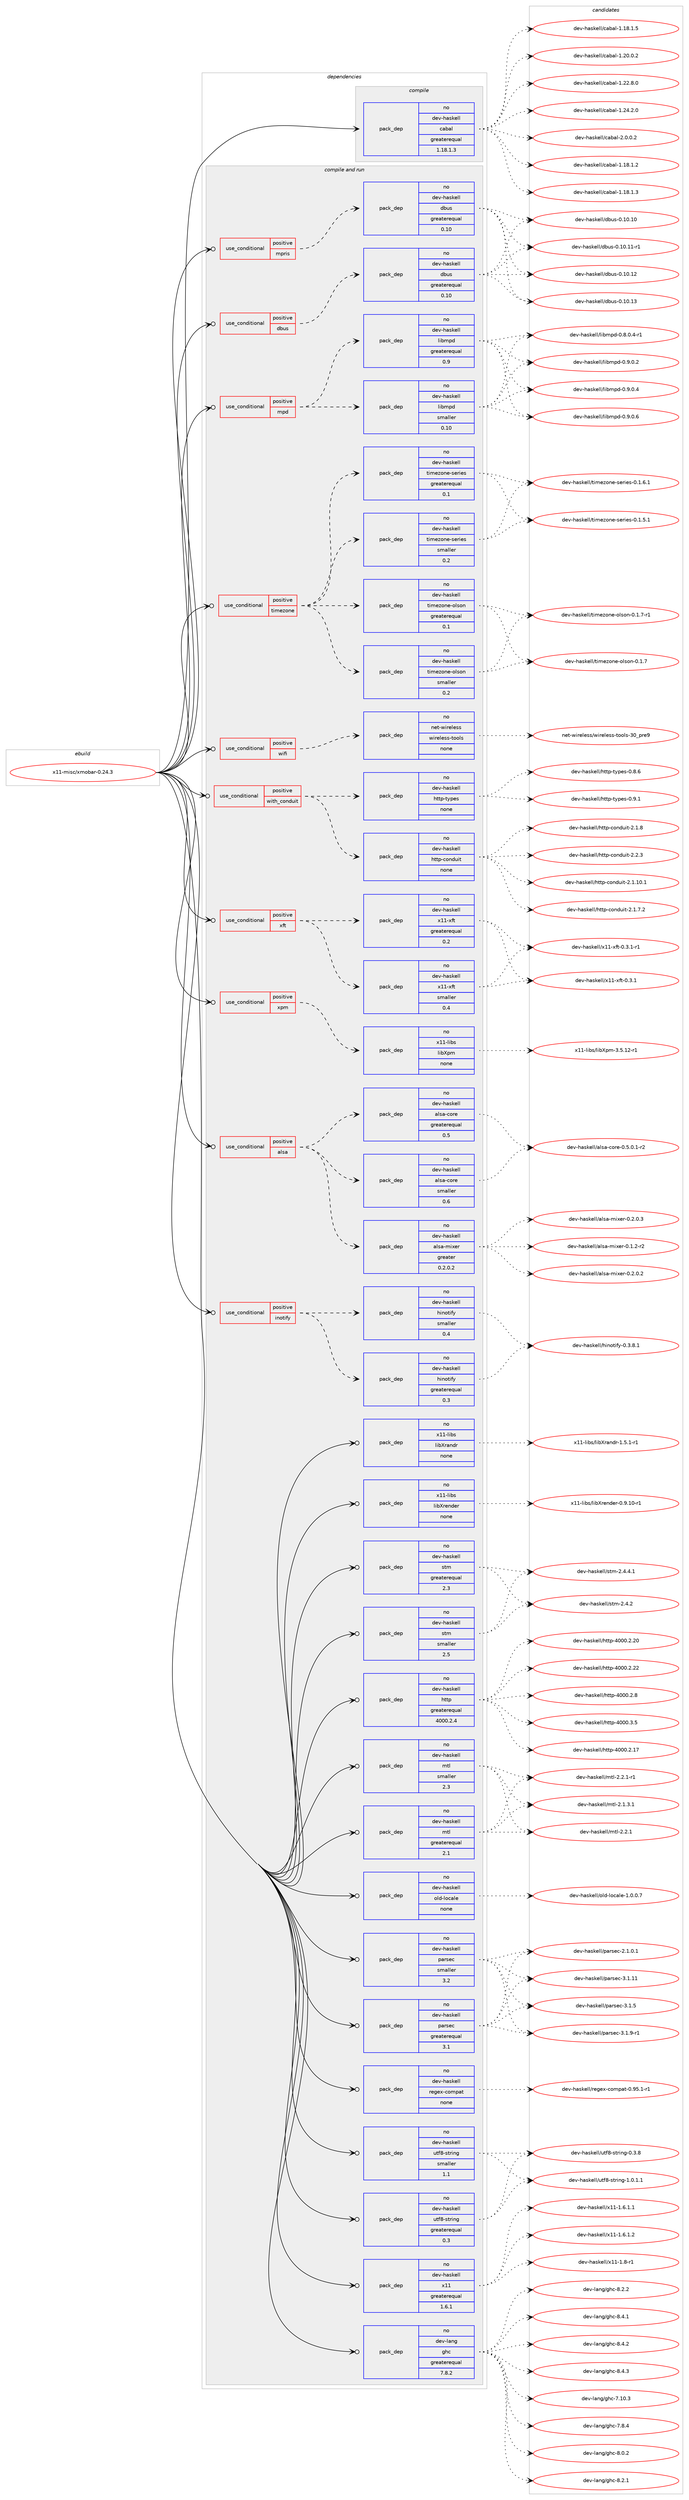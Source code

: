 digraph prolog {

# *************
# Graph options
# *************

newrank=true;
concentrate=true;
compound=true;
graph [rankdir=LR,fontname=Helvetica,fontsize=10,ranksep=1.5];#, ranksep=2.5, nodesep=0.2];
edge  [arrowhead=vee];
node  [fontname=Helvetica,fontsize=10];

# **********
# The ebuild
# **********

subgraph cluster_leftcol {
color=gray;
rank=same;
label=<<i>ebuild</i>>;
id [label="x11-misc/xmobar-0.24.3", color=red, width=4, href="../x11-misc/xmobar-0.24.3.svg"];
}

# ****************
# The dependencies
# ****************

subgraph cluster_midcol {
color=gray;
label=<<i>dependencies</i>>;
subgraph cluster_compile {
fillcolor="#eeeeee";
style=filled;
label=<<i>compile</i>>;
subgraph pack1269239 {
dependency1765825 [label=<<TABLE BORDER="0" CELLBORDER="1" CELLSPACING="0" CELLPADDING="4" WIDTH="220"><TR><TD ROWSPAN="6" CELLPADDING="30">pack_dep</TD></TR><TR><TD WIDTH="110">no</TD></TR><TR><TD>dev-haskell</TD></TR><TR><TD>cabal</TD></TR><TR><TD>greaterequal</TD></TR><TR><TD>1.18.1.3</TD></TR></TABLE>>, shape=none, color=blue];
}
id:e -> dependency1765825:w [weight=20,style="solid",arrowhead="vee"];
}
subgraph cluster_compileandrun {
fillcolor="#eeeeee";
style=filled;
label=<<i>compile and run</i>>;
subgraph cond466843 {
dependency1765826 [label=<<TABLE BORDER="0" CELLBORDER="1" CELLSPACING="0" CELLPADDING="4"><TR><TD ROWSPAN="3" CELLPADDING="10">use_conditional</TD></TR><TR><TD>positive</TD></TR><TR><TD>alsa</TD></TR></TABLE>>, shape=none, color=red];
subgraph pack1269240 {
dependency1765827 [label=<<TABLE BORDER="0" CELLBORDER="1" CELLSPACING="0" CELLPADDING="4" WIDTH="220"><TR><TD ROWSPAN="6" CELLPADDING="30">pack_dep</TD></TR><TR><TD WIDTH="110">no</TD></TR><TR><TD>dev-haskell</TD></TR><TR><TD>alsa-core</TD></TR><TR><TD>greaterequal</TD></TR><TR><TD>0.5</TD></TR></TABLE>>, shape=none, color=blue];
}
dependency1765826:e -> dependency1765827:w [weight=20,style="dashed",arrowhead="vee"];
subgraph pack1269241 {
dependency1765828 [label=<<TABLE BORDER="0" CELLBORDER="1" CELLSPACING="0" CELLPADDING="4" WIDTH="220"><TR><TD ROWSPAN="6" CELLPADDING="30">pack_dep</TD></TR><TR><TD WIDTH="110">no</TD></TR><TR><TD>dev-haskell</TD></TR><TR><TD>alsa-core</TD></TR><TR><TD>smaller</TD></TR><TR><TD>0.6</TD></TR></TABLE>>, shape=none, color=blue];
}
dependency1765826:e -> dependency1765828:w [weight=20,style="dashed",arrowhead="vee"];
subgraph pack1269242 {
dependency1765829 [label=<<TABLE BORDER="0" CELLBORDER="1" CELLSPACING="0" CELLPADDING="4" WIDTH="220"><TR><TD ROWSPAN="6" CELLPADDING="30">pack_dep</TD></TR><TR><TD WIDTH="110">no</TD></TR><TR><TD>dev-haskell</TD></TR><TR><TD>alsa-mixer</TD></TR><TR><TD>greater</TD></TR><TR><TD>0.2.0.2</TD></TR></TABLE>>, shape=none, color=blue];
}
dependency1765826:e -> dependency1765829:w [weight=20,style="dashed",arrowhead="vee"];
}
id:e -> dependency1765826:w [weight=20,style="solid",arrowhead="odotvee"];
subgraph cond466844 {
dependency1765830 [label=<<TABLE BORDER="0" CELLBORDER="1" CELLSPACING="0" CELLPADDING="4"><TR><TD ROWSPAN="3" CELLPADDING="10">use_conditional</TD></TR><TR><TD>positive</TD></TR><TR><TD>dbus</TD></TR></TABLE>>, shape=none, color=red];
subgraph pack1269243 {
dependency1765831 [label=<<TABLE BORDER="0" CELLBORDER="1" CELLSPACING="0" CELLPADDING="4" WIDTH="220"><TR><TD ROWSPAN="6" CELLPADDING="30">pack_dep</TD></TR><TR><TD WIDTH="110">no</TD></TR><TR><TD>dev-haskell</TD></TR><TR><TD>dbus</TD></TR><TR><TD>greaterequal</TD></TR><TR><TD>0.10</TD></TR></TABLE>>, shape=none, color=blue];
}
dependency1765830:e -> dependency1765831:w [weight=20,style="dashed",arrowhead="vee"];
}
id:e -> dependency1765830:w [weight=20,style="solid",arrowhead="odotvee"];
subgraph cond466845 {
dependency1765832 [label=<<TABLE BORDER="0" CELLBORDER="1" CELLSPACING="0" CELLPADDING="4"><TR><TD ROWSPAN="3" CELLPADDING="10">use_conditional</TD></TR><TR><TD>positive</TD></TR><TR><TD>inotify</TD></TR></TABLE>>, shape=none, color=red];
subgraph pack1269244 {
dependency1765833 [label=<<TABLE BORDER="0" CELLBORDER="1" CELLSPACING="0" CELLPADDING="4" WIDTH="220"><TR><TD ROWSPAN="6" CELLPADDING="30">pack_dep</TD></TR><TR><TD WIDTH="110">no</TD></TR><TR><TD>dev-haskell</TD></TR><TR><TD>hinotify</TD></TR><TR><TD>greaterequal</TD></TR><TR><TD>0.3</TD></TR></TABLE>>, shape=none, color=blue];
}
dependency1765832:e -> dependency1765833:w [weight=20,style="dashed",arrowhead="vee"];
subgraph pack1269245 {
dependency1765834 [label=<<TABLE BORDER="0" CELLBORDER="1" CELLSPACING="0" CELLPADDING="4" WIDTH="220"><TR><TD ROWSPAN="6" CELLPADDING="30">pack_dep</TD></TR><TR><TD WIDTH="110">no</TD></TR><TR><TD>dev-haskell</TD></TR><TR><TD>hinotify</TD></TR><TR><TD>smaller</TD></TR><TR><TD>0.4</TD></TR></TABLE>>, shape=none, color=blue];
}
dependency1765832:e -> dependency1765834:w [weight=20,style="dashed",arrowhead="vee"];
}
id:e -> dependency1765832:w [weight=20,style="solid",arrowhead="odotvee"];
subgraph cond466846 {
dependency1765835 [label=<<TABLE BORDER="0" CELLBORDER="1" CELLSPACING="0" CELLPADDING="4"><TR><TD ROWSPAN="3" CELLPADDING="10">use_conditional</TD></TR><TR><TD>positive</TD></TR><TR><TD>mpd</TD></TR></TABLE>>, shape=none, color=red];
subgraph pack1269246 {
dependency1765836 [label=<<TABLE BORDER="0" CELLBORDER="1" CELLSPACING="0" CELLPADDING="4" WIDTH="220"><TR><TD ROWSPAN="6" CELLPADDING="30">pack_dep</TD></TR><TR><TD WIDTH="110">no</TD></TR><TR><TD>dev-haskell</TD></TR><TR><TD>libmpd</TD></TR><TR><TD>greaterequal</TD></TR><TR><TD>0.9</TD></TR></TABLE>>, shape=none, color=blue];
}
dependency1765835:e -> dependency1765836:w [weight=20,style="dashed",arrowhead="vee"];
subgraph pack1269247 {
dependency1765837 [label=<<TABLE BORDER="0" CELLBORDER="1" CELLSPACING="0" CELLPADDING="4" WIDTH="220"><TR><TD ROWSPAN="6" CELLPADDING="30">pack_dep</TD></TR><TR><TD WIDTH="110">no</TD></TR><TR><TD>dev-haskell</TD></TR><TR><TD>libmpd</TD></TR><TR><TD>smaller</TD></TR><TR><TD>0.10</TD></TR></TABLE>>, shape=none, color=blue];
}
dependency1765835:e -> dependency1765837:w [weight=20,style="dashed",arrowhead="vee"];
}
id:e -> dependency1765835:w [weight=20,style="solid",arrowhead="odotvee"];
subgraph cond466847 {
dependency1765838 [label=<<TABLE BORDER="0" CELLBORDER="1" CELLSPACING="0" CELLPADDING="4"><TR><TD ROWSPAN="3" CELLPADDING="10">use_conditional</TD></TR><TR><TD>positive</TD></TR><TR><TD>mpris</TD></TR></TABLE>>, shape=none, color=red];
subgraph pack1269248 {
dependency1765839 [label=<<TABLE BORDER="0" CELLBORDER="1" CELLSPACING="0" CELLPADDING="4" WIDTH="220"><TR><TD ROWSPAN="6" CELLPADDING="30">pack_dep</TD></TR><TR><TD WIDTH="110">no</TD></TR><TR><TD>dev-haskell</TD></TR><TR><TD>dbus</TD></TR><TR><TD>greaterequal</TD></TR><TR><TD>0.10</TD></TR></TABLE>>, shape=none, color=blue];
}
dependency1765838:e -> dependency1765839:w [weight=20,style="dashed",arrowhead="vee"];
}
id:e -> dependency1765838:w [weight=20,style="solid",arrowhead="odotvee"];
subgraph cond466848 {
dependency1765840 [label=<<TABLE BORDER="0" CELLBORDER="1" CELLSPACING="0" CELLPADDING="4"><TR><TD ROWSPAN="3" CELLPADDING="10">use_conditional</TD></TR><TR><TD>positive</TD></TR><TR><TD>timezone</TD></TR></TABLE>>, shape=none, color=red];
subgraph pack1269249 {
dependency1765841 [label=<<TABLE BORDER="0" CELLBORDER="1" CELLSPACING="0" CELLPADDING="4" WIDTH="220"><TR><TD ROWSPAN="6" CELLPADDING="30">pack_dep</TD></TR><TR><TD WIDTH="110">no</TD></TR><TR><TD>dev-haskell</TD></TR><TR><TD>timezone-olson</TD></TR><TR><TD>greaterequal</TD></TR><TR><TD>0.1</TD></TR></TABLE>>, shape=none, color=blue];
}
dependency1765840:e -> dependency1765841:w [weight=20,style="dashed",arrowhead="vee"];
subgraph pack1269250 {
dependency1765842 [label=<<TABLE BORDER="0" CELLBORDER="1" CELLSPACING="0" CELLPADDING="4" WIDTH="220"><TR><TD ROWSPAN="6" CELLPADDING="30">pack_dep</TD></TR><TR><TD WIDTH="110">no</TD></TR><TR><TD>dev-haskell</TD></TR><TR><TD>timezone-olson</TD></TR><TR><TD>smaller</TD></TR><TR><TD>0.2</TD></TR></TABLE>>, shape=none, color=blue];
}
dependency1765840:e -> dependency1765842:w [weight=20,style="dashed",arrowhead="vee"];
subgraph pack1269251 {
dependency1765843 [label=<<TABLE BORDER="0" CELLBORDER="1" CELLSPACING="0" CELLPADDING="4" WIDTH="220"><TR><TD ROWSPAN="6" CELLPADDING="30">pack_dep</TD></TR><TR><TD WIDTH="110">no</TD></TR><TR><TD>dev-haskell</TD></TR><TR><TD>timezone-series</TD></TR><TR><TD>greaterequal</TD></TR><TR><TD>0.1</TD></TR></TABLE>>, shape=none, color=blue];
}
dependency1765840:e -> dependency1765843:w [weight=20,style="dashed",arrowhead="vee"];
subgraph pack1269252 {
dependency1765844 [label=<<TABLE BORDER="0" CELLBORDER="1" CELLSPACING="0" CELLPADDING="4" WIDTH="220"><TR><TD ROWSPAN="6" CELLPADDING="30">pack_dep</TD></TR><TR><TD WIDTH="110">no</TD></TR><TR><TD>dev-haskell</TD></TR><TR><TD>timezone-series</TD></TR><TR><TD>smaller</TD></TR><TR><TD>0.2</TD></TR></TABLE>>, shape=none, color=blue];
}
dependency1765840:e -> dependency1765844:w [weight=20,style="dashed",arrowhead="vee"];
}
id:e -> dependency1765840:w [weight=20,style="solid",arrowhead="odotvee"];
subgraph cond466849 {
dependency1765845 [label=<<TABLE BORDER="0" CELLBORDER="1" CELLSPACING="0" CELLPADDING="4"><TR><TD ROWSPAN="3" CELLPADDING="10">use_conditional</TD></TR><TR><TD>positive</TD></TR><TR><TD>wifi</TD></TR></TABLE>>, shape=none, color=red];
subgraph pack1269253 {
dependency1765846 [label=<<TABLE BORDER="0" CELLBORDER="1" CELLSPACING="0" CELLPADDING="4" WIDTH="220"><TR><TD ROWSPAN="6" CELLPADDING="30">pack_dep</TD></TR><TR><TD WIDTH="110">no</TD></TR><TR><TD>net-wireless</TD></TR><TR><TD>wireless-tools</TD></TR><TR><TD>none</TD></TR><TR><TD></TD></TR></TABLE>>, shape=none, color=blue];
}
dependency1765845:e -> dependency1765846:w [weight=20,style="dashed",arrowhead="vee"];
}
id:e -> dependency1765845:w [weight=20,style="solid",arrowhead="odotvee"];
subgraph cond466850 {
dependency1765847 [label=<<TABLE BORDER="0" CELLBORDER="1" CELLSPACING="0" CELLPADDING="4"><TR><TD ROWSPAN="3" CELLPADDING="10">use_conditional</TD></TR><TR><TD>positive</TD></TR><TR><TD>with_conduit</TD></TR></TABLE>>, shape=none, color=red];
subgraph pack1269254 {
dependency1765848 [label=<<TABLE BORDER="0" CELLBORDER="1" CELLSPACING="0" CELLPADDING="4" WIDTH="220"><TR><TD ROWSPAN="6" CELLPADDING="30">pack_dep</TD></TR><TR><TD WIDTH="110">no</TD></TR><TR><TD>dev-haskell</TD></TR><TR><TD>http-conduit</TD></TR><TR><TD>none</TD></TR><TR><TD></TD></TR></TABLE>>, shape=none, color=blue];
}
dependency1765847:e -> dependency1765848:w [weight=20,style="dashed",arrowhead="vee"];
subgraph pack1269255 {
dependency1765849 [label=<<TABLE BORDER="0" CELLBORDER="1" CELLSPACING="0" CELLPADDING="4" WIDTH="220"><TR><TD ROWSPAN="6" CELLPADDING="30">pack_dep</TD></TR><TR><TD WIDTH="110">no</TD></TR><TR><TD>dev-haskell</TD></TR><TR><TD>http-types</TD></TR><TR><TD>none</TD></TR><TR><TD></TD></TR></TABLE>>, shape=none, color=blue];
}
dependency1765847:e -> dependency1765849:w [weight=20,style="dashed",arrowhead="vee"];
}
id:e -> dependency1765847:w [weight=20,style="solid",arrowhead="odotvee"];
subgraph cond466851 {
dependency1765850 [label=<<TABLE BORDER="0" CELLBORDER="1" CELLSPACING="0" CELLPADDING="4"><TR><TD ROWSPAN="3" CELLPADDING="10">use_conditional</TD></TR><TR><TD>positive</TD></TR><TR><TD>xft</TD></TR></TABLE>>, shape=none, color=red];
subgraph pack1269256 {
dependency1765851 [label=<<TABLE BORDER="0" CELLBORDER="1" CELLSPACING="0" CELLPADDING="4" WIDTH="220"><TR><TD ROWSPAN="6" CELLPADDING="30">pack_dep</TD></TR><TR><TD WIDTH="110">no</TD></TR><TR><TD>dev-haskell</TD></TR><TR><TD>x11-xft</TD></TR><TR><TD>greaterequal</TD></TR><TR><TD>0.2</TD></TR></TABLE>>, shape=none, color=blue];
}
dependency1765850:e -> dependency1765851:w [weight=20,style="dashed",arrowhead="vee"];
subgraph pack1269257 {
dependency1765852 [label=<<TABLE BORDER="0" CELLBORDER="1" CELLSPACING="0" CELLPADDING="4" WIDTH="220"><TR><TD ROWSPAN="6" CELLPADDING="30">pack_dep</TD></TR><TR><TD WIDTH="110">no</TD></TR><TR><TD>dev-haskell</TD></TR><TR><TD>x11-xft</TD></TR><TR><TD>smaller</TD></TR><TR><TD>0.4</TD></TR></TABLE>>, shape=none, color=blue];
}
dependency1765850:e -> dependency1765852:w [weight=20,style="dashed",arrowhead="vee"];
}
id:e -> dependency1765850:w [weight=20,style="solid",arrowhead="odotvee"];
subgraph cond466852 {
dependency1765853 [label=<<TABLE BORDER="0" CELLBORDER="1" CELLSPACING="0" CELLPADDING="4"><TR><TD ROWSPAN="3" CELLPADDING="10">use_conditional</TD></TR><TR><TD>positive</TD></TR><TR><TD>xpm</TD></TR></TABLE>>, shape=none, color=red];
subgraph pack1269258 {
dependency1765854 [label=<<TABLE BORDER="0" CELLBORDER="1" CELLSPACING="0" CELLPADDING="4" WIDTH="220"><TR><TD ROWSPAN="6" CELLPADDING="30">pack_dep</TD></TR><TR><TD WIDTH="110">no</TD></TR><TR><TD>x11-libs</TD></TR><TR><TD>libXpm</TD></TR><TR><TD>none</TD></TR><TR><TD></TD></TR></TABLE>>, shape=none, color=blue];
}
dependency1765853:e -> dependency1765854:w [weight=20,style="dashed",arrowhead="vee"];
}
id:e -> dependency1765853:w [weight=20,style="solid",arrowhead="odotvee"];
subgraph pack1269259 {
dependency1765855 [label=<<TABLE BORDER="0" CELLBORDER="1" CELLSPACING="0" CELLPADDING="4" WIDTH="220"><TR><TD ROWSPAN="6" CELLPADDING="30">pack_dep</TD></TR><TR><TD WIDTH="110">no</TD></TR><TR><TD>dev-haskell</TD></TR><TR><TD>http</TD></TR><TR><TD>greaterequal</TD></TR><TR><TD>4000.2.4</TD></TR></TABLE>>, shape=none, color=blue];
}
id:e -> dependency1765855:w [weight=20,style="solid",arrowhead="odotvee"];
subgraph pack1269260 {
dependency1765856 [label=<<TABLE BORDER="0" CELLBORDER="1" CELLSPACING="0" CELLPADDING="4" WIDTH="220"><TR><TD ROWSPAN="6" CELLPADDING="30">pack_dep</TD></TR><TR><TD WIDTH="110">no</TD></TR><TR><TD>dev-haskell</TD></TR><TR><TD>mtl</TD></TR><TR><TD>greaterequal</TD></TR><TR><TD>2.1</TD></TR></TABLE>>, shape=none, color=blue];
}
id:e -> dependency1765856:w [weight=20,style="solid",arrowhead="odotvee"];
subgraph pack1269261 {
dependency1765857 [label=<<TABLE BORDER="0" CELLBORDER="1" CELLSPACING="0" CELLPADDING="4" WIDTH="220"><TR><TD ROWSPAN="6" CELLPADDING="30">pack_dep</TD></TR><TR><TD WIDTH="110">no</TD></TR><TR><TD>dev-haskell</TD></TR><TR><TD>mtl</TD></TR><TR><TD>smaller</TD></TR><TR><TD>2.3</TD></TR></TABLE>>, shape=none, color=blue];
}
id:e -> dependency1765857:w [weight=20,style="solid",arrowhead="odotvee"];
subgraph pack1269262 {
dependency1765858 [label=<<TABLE BORDER="0" CELLBORDER="1" CELLSPACING="0" CELLPADDING="4" WIDTH="220"><TR><TD ROWSPAN="6" CELLPADDING="30">pack_dep</TD></TR><TR><TD WIDTH="110">no</TD></TR><TR><TD>dev-haskell</TD></TR><TR><TD>old-locale</TD></TR><TR><TD>none</TD></TR><TR><TD></TD></TR></TABLE>>, shape=none, color=blue];
}
id:e -> dependency1765858:w [weight=20,style="solid",arrowhead="odotvee"];
subgraph pack1269263 {
dependency1765859 [label=<<TABLE BORDER="0" CELLBORDER="1" CELLSPACING="0" CELLPADDING="4" WIDTH="220"><TR><TD ROWSPAN="6" CELLPADDING="30">pack_dep</TD></TR><TR><TD WIDTH="110">no</TD></TR><TR><TD>dev-haskell</TD></TR><TR><TD>parsec</TD></TR><TR><TD>greaterequal</TD></TR><TR><TD>3.1</TD></TR></TABLE>>, shape=none, color=blue];
}
id:e -> dependency1765859:w [weight=20,style="solid",arrowhead="odotvee"];
subgraph pack1269264 {
dependency1765860 [label=<<TABLE BORDER="0" CELLBORDER="1" CELLSPACING="0" CELLPADDING="4" WIDTH="220"><TR><TD ROWSPAN="6" CELLPADDING="30">pack_dep</TD></TR><TR><TD WIDTH="110">no</TD></TR><TR><TD>dev-haskell</TD></TR><TR><TD>parsec</TD></TR><TR><TD>smaller</TD></TR><TR><TD>3.2</TD></TR></TABLE>>, shape=none, color=blue];
}
id:e -> dependency1765860:w [weight=20,style="solid",arrowhead="odotvee"];
subgraph pack1269265 {
dependency1765861 [label=<<TABLE BORDER="0" CELLBORDER="1" CELLSPACING="0" CELLPADDING="4" WIDTH="220"><TR><TD ROWSPAN="6" CELLPADDING="30">pack_dep</TD></TR><TR><TD WIDTH="110">no</TD></TR><TR><TD>dev-haskell</TD></TR><TR><TD>regex-compat</TD></TR><TR><TD>none</TD></TR><TR><TD></TD></TR></TABLE>>, shape=none, color=blue];
}
id:e -> dependency1765861:w [weight=20,style="solid",arrowhead="odotvee"];
subgraph pack1269266 {
dependency1765862 [label=<<TABLE BORDER="0" CELLBORDER="1" CELLSPACING="0" CELLPADDING="4" WIDTH="220"><TR><TD ROWSPAN="6" CELLPADDING="30">pack_dep</TD></TR><TR><TD WIDTH="110">no</TD></TR><TR><TD>dev-haskell</TD></TR><TR><TD>stm</TD></TR><TR><TD>greaterequal</TD></TR><TR><TD>2.3</TD></TR></TABLE>>, shape=none, color=blue];
}
id:e -> dependency1765862:w [weight=20,style="solid",arrowhead="odotvee"];
subgraph pack1269267 {
dependency1765863 [label=<<TABLE BORDER="0" CELLBORDER="1" CELLSPACING="0" CELLPADDING="4" WIDTH="220"><TR><TD ROWSPAN="6" CELLPADDING="30">pack_dep</TD></TR><TR><TD WIDTH="110">no</TD></TR><TR><TD>dev-haskell</TD></TR><TR><TD>stm</TD></TR><TR><TD>smaller</TD></TR><TR><TD>2.5</TD></TR></TABLE>>, shape=none, color=blue];
}
id:e -> dependency1765863:w [weight=20,style="solid",arrowhead="odotvee"];
subgraph pack1269268 {
dependency1765864 [label=<<TABLE BORDER="0" CELLBORDER="1" CELLSPACING="0" CELLPADDING="4" WIDTH="220"><TR><TD ROWSPAN="6" CELLPADDING="30">pack_dep</TD></TR><TR><TD WIDTH="110">no</TD></TR><TR><TD>dev-haskell</TD></TR><TR><TD>utf8-string</TD></TR><TR><TD>greaterequal</TD></TR><TR><TD>0.3</TD></TR></TABLE>>, shape=none, color=blue];
}
id:e -> dependency1765864:w [weight=20,style="solid",arrowhead="odotvee"];
subgraph pack1269269 {
dependency1765865 [label=<<TABLE BORDER="0" CELLBORDER="1" CELLSPACING="0" CELLPADDING="4" WIDTH="220"><TR><TD ROWSPAN="6" CELLPADDING="30">pack_dep</TD></TR><TR><TD WIDTH="110">no</TD></TR><TR><TD>dev-haskell</TD></TR><TR><TD>utf8-string</TD></TR><TR><TD>smaller</TD></TR><TR><TD>1.1</TD></TR></TABLE>>, shape=none, color=blue];
}
id:e -> dependency1765865:w [weight=20,style="solid",arrowhead="odotvee"];
subgraph pack1269270 {
dependency1765866 [label=<<TABLE BORDER="0" CELLBORDER="1" CELLSPACING="0" CELLPADDING="4" WIDTH="220"><TR><TD ROWSPAN="6" CELLPADDING="30">pack_dep</TD></TR><TR><TD WIDTH="110">no</TD></TR><TR><TD>dev-haskell</TD></TR><TR><TD>x11</TD></TR><TR><TD>greaterequal</TD></TR><TR><TD>1.6.1</TD></TR></TABLE>>, shape=none, color=blue];
}
id:e -> dependency1765866:w [weight=20,style="solid",arrowhead="odotvee"];
subgraph pack1269271 {
dependency1765867 [label=<<TABLE BORDER="0" CELLBORDER="1" CELLSPACING="0" CELLPADDING="4" WIDTH="220"><TR><TD ROWSPAN="6" CELLPADDING="30">pack_dep</TD></TR><TR><TD WIDTH="110">no</TD></TR><TR><TD>dev-lang</TD></TR><TR><TD>ghc</TD></TR><TR><TD>greaterequal</TD></TR><TR><TD>7.8.2</TD></TR></TABLE>>, shape=none, color=blue];
}
id:e -> dependency1765867:w [weight=20,style="solid",arrowhead="odotvee"];
subgraph pack1269272 {
dependency1765868 [label=<<TABLE BORDER="0" CELLBORDER="1" CELLSPACING="0" CELLPADDING="4" WIDTH="220"><TR><TD ROWSPAN="6" CELLPADDING="30">pack_dep</TD></TR><TR><TD WIDTH="110">no</TD></TR><TR><TD>x11-libs</TD></TR><TR><TD>libXrandr</TD></TR><TR><TD>none</TD></TR><TR><TD></TD></TR></TABLE>>, shape=none, color=blue];
}
id:e -> dependency1765868:w [weight=20,style="solid",arrowhead="odotvee"];
subgraph pack1269273 {
dependency1765869 [label=<<TABLE BORDER="0" CELLBORDER="1" CELLSPACING="0" CELLPADDING="4" WIDTH="220"><TR><TD ROWSPAN="6" CELLPADDING="30">pack_dep</TD></TR><TR><TD WIDTH="110">no</TD></TR><TR><TD>x11-libs</TD></TR><TR><TD>libXrender</TD></TR><TR><TD>none</TD></TR><TR><TD></TD></TR></TABLE>>, shape=none, color=blue];
}
id:e -> dependency1765869:w [weight=20,style="solid",arrowhead="odotvee"];
}
subgraph cluster_run {
fillcolor="#eeeeee";
style=filled;
label=<<i>run</i>>;
}
}

# **************
# The candidates
# **************

subgraph cluster_choices {
rank=same;
color=gray;
label=<<i>candidates</i>>;

subgraph choice1269239 {
color=black;
nodesep=1;
choice10010111845104971151071011081084799979897108454946495646494650 [label="dev-haskell/cabal-1.18.1.2", color=red, width=4,href="../dev-haskell/cabal-1.18.1.2.svg"];
choice10010111845104971151071011081084799979897108454946495646494651 [label="dev-haskell/cabal-1.18.1.3", color=red, width=4,href="../dev-haskell/cabal-1.18.1.3.svg"];
choice10010111845104971151071011081084799979897108454946495646494653 [label="dev-haskell/cabal-1.18.1.5", color=red, width=4,href="../dev-haskell/cabal-1.18.1.5.svg"];
choice10010111845104971151071011081084799979897108454946504846484650 [label="dev-haskell/cabal-1.20.0.2", color=red, width=4,href="../dev-haskell/cabal-1.20.0.2.svg"];
choice10010111845104971151071011081084799979897108454946505046564648 [label="dev-haskell/cabal-1.22.8.0", color=red, width=4,href="../dev-haskell/cabal-1.22.8.0.svg"];
choice10010111845104971151071011081084799979897108454946505246504648 [label="dev-haskell/cabal-1.24.2.0", color=red, width=4,href="../dev-haskell/cabal-1.24.2.0.svg"];
choice100101118451049711510710110810847999798971084550464846484650 [label="dev-haskell/cabal-2.0.0.2", color=red, width=4,href="../dev-haskell/cabal-2.0.0.2.svg"];
dependency1765825:e -> choice10010111845104971151071011081084799979897108454946495646494650:w [style=dotted,weight="100"];
dependency1765825:e -> choice10010111845104971151071011081084799979897108454946495646494651:w [style=dotted,weight="100"];
dependency1765825:e -> choice10010111845104971151071011081084799979897108454946495646494653:w [style=dotted,weight="100"];
dependency1765825:e -> choice10010111845104971151071011081084799979897108454946504846484650:w [style=dotted,weight="100"];
dependency1765825:e -> choice10010111845104971151071011081084799979897108454946505046564648:w [style=dotted,weight="100"];
dependency1765825:e -> choice10010111845104971151071011081084799979897108454946505246504648:w [style=dotted,weight="100"];
dependency1765825:e -> choice100101118451049711510710110810847999798971084550464846484650:w [style=dotted,weight="100"];
}
subgraph choice1269240 {
color=black;
nodesep=1;
choice1001011184510497115107101108108479710811597459911111410145484653464846494511450 [label="dev-haskell/alsa-core-0.5.0.1-r2", color=red, width=4,href="../dev-haskell/alsa-core-0.5.0.1-r2.svg"];
dependency1765827:e -> choice1001011184510497115107101108108479710811597459911111410145484653464846494511450:w [style=dotted,weight="100"];
}
subgraph choice1269241 {
color=black;
nodesep=1;
choice1001011184510497115107101108108479710811597459911111410145484653464846494511450 [label="dev-haskell/alsa-core-0.5.0.1-r2", color=red, width=4,href="../dev-haskell/alsa-core-0.5.0.1-r2.svg"];
dependency1765828:e -> choice1001011184510497115107101108108479710811597459911111410145484653464846494511450:w [style=dotted,weight="100"];
}
subgraph choice1269242 {
color=black;
nodesep=1;
choice1001011184510497115107101108108479710811597451091051201011144548464946504511450 [label="dev-haskell/alsa-mixer-0.1.2-r2", color=red, width=4,href="../dev-haskell/alsa-mixer-0.1.2-r2.svg"];
choice1001011184510497115107101108108479710811597451091051201011144548465046484650 [label="dev-haskell/alsa-mixer-0.2.0.2", color=red, width=4,href="../dev-haskell/alsa-mixer-0.2.0.2.svg"];
choice1001011184510497115107101108108479710811597451091051201011144548465046484651 [label="dev-haskell/alsa-mixer-0.2.0.3", color=red, width=4,href="../dev-haskell/alsa-mixer-0.2.0.3.svg"];
dependency1765829:e -> choice1001011184510497115107101108108479710811597451091051201011144548464946504511450:w [style=dotted,weight="100"];
dependency1765829:e -> choice1001011184510497115107101108108479710811597451091051201011144548465046484650:w [style=dotted,weight="100"];
dependency1765829:e -> choice1001011184510497115107101108108479710811597451091051201011144548465046484651:w [style=dotted,weight="100"];
}
subgraph choice1269243 {
color=black;
nodesep=1;
choice100101118451049711510710110810847100981171154548464948464948 [label="dev-haskell/dbus-0.10.10", color=red, width=4,href="../dev-haskell/dbus-0.10.10.svg"];
choice1001011184510497115107101108108471009811711545484649484649494511449 [label="dev-haskell/dbus-0.10.11-r1", color=red, width=4,href="../dev-haskell/dbus-0.10.11-r1.svg"];
choice100101118451049711510710110810847100981171154548464948464950 [label="dev-haskell/dbus-0.10.12", color=red, width=4,href="../dev-haskell/dbus-0.10.12.svg"];
choice100101118451049711510710110810847100981171154548464948464951 [label="dev-haskell/dbus-0.10.13", color=red, width=4,href="../dev-haskell/dbus-0.10.13.svg"];
dependency1765831:e -> choice100101118451049711510710110810847100981171154548464948464948:w [style=dotted,weight="100"];
dependency1765831:e -> choice1001011184510497115107101108108471009811711545484649484649494511449:w [style=dotted,weight="100"];
dependency1765831:e -> choice100101118451049711510710110810847100981171154548464948464950:w [style=dotted,weight="100"];
dependency1765831:e -> choice100101118451049711510710110810847100981171154548464948464951:w [style=dotted,weight="100"];
}
subgraph choice1269244 {
color=black;
nodesep=1;
choice1001011184510497115107101108108471041051101111161051021214548465146564649 [label="dev-haskell/hinotify-0.3.8.1", color=red, width=4,href="../dev-haskell/hinotify-0.3.8.1.svg"];
dependency1765833:e -> choice1001011184510497115107101108108471041051101111161051021214548465146564649:w [style=dotted,weight="100"];
}
subgraph choice1269245 {
color=black;
nodesep=1;
choice1001011184510497115107101108108471041051101111161051021214548465146564649 [label="dev-haskell/hinotify-0.3.8.1", color=red, width=4,href="../dev-haskell/hinotify-0.3.8.1.svg"];
dependency1765834:e -> choice1001011184510497115107101108108471041051101111161051021214548465146564649:w [style=dotted,weight="100"];
}
subgraph choice1269246 {
color=black;
nodesep=1;
choice1001011184510497115107101108108471081059810911210045484656464846524511449 [label="dev-haskell/libmpd-0.8.0.4-r1", color=red, width=4,href="../dev-haskell/libmpd-0.8.0.4-r1.svg"];
choice100101118451049711510710110810847108105981091121004548465746484650 [label="dev-haskell/libmpd-0.9.0.2", color=red, width=4,href="../dev-haskell/libmpd-0.9.0.2.svg"];
choice100101118451049711510710110810847108105981091121004548465746484652 [label="dev-haskell/libmpd-0.9.0.4", color=red, width=4,href="../dev-haskell/libmpd-0.9.0.4.svg"];
choice100101118451049711510710110810847108105981091121004548465746484654 [label="dev-haskell/libmpd-0.9.0.6", color=red, width=4,href="../dev-haskell/libmpd-0.9.0.6.svg"];
dependency1765836:e -> choice1001011184510497115107101108108471081059810911210045484656464846524511449:w [style=dotted,weight="100"];
dependency1765836:e -> choice100101118451049711510710110810847108105981091121004548465746484650:w [style=dotted,weight="100"];
dependency1765836:e -> choice100101118451049711510710110810847108105981091121004548465746484652:w [style=dotted,weight="100"];
dependency1765836:e -> choice100101118451049711510710110810847108105981091121004548465746484654:w [style=dotted,weight="100"];
}
subgraph choice1269247 {
color=black;
nodesep=1;
choice1001011184510497115107101108108471081059810911210045484656464846524511449 [label="dev-haskell/libmpd-0.8.0.4-r1", color=red, width=4,href="../dev-haskell/libmpd-0.8.0.4-r1.svg"];
choice100101118451049711510710110810847108105981091121004548465746484650 [label="dev-haskell/libmpd-0.9.0.2", color=red, width=4,href="../dev-haskell/libmpd-0.9.0.2.svg"];
choice100101118451049711510710110810847108105981091121004548465746484652 [label="dev-haskell/libmpd-0.9.0.4", color=red, width=4,href="../dev-haskell/libmpd-0.9.0.4.svg"];
choice100101118451049711510710110810847108105981091121004548465746484654 [label="dev-haskell/libmpd-0.9.0.6", color=red, width=4,href="../dev-haskell/libmpd-0.9.0.6.svg"];
dependency1765837:e -> choice1001011184510497115107101108108471081059810911210045484656464846524511449:w [style=dotted,weight="100"];
dependency1765837:e -> choice100101118451049711510710110810847108105981091121004548465746484650:w [style=dotted,weight="100"];
dependency1765837:e -> choice100101118451049711510710110810847108105981091121004548465746484652:w [style=dotted,weight="100"];
dependency1765837:e -> choice100101118451049711510710110810847108105981091121004548465746484654:w [style=dotted,weight="100"];
}
subgraph choice1269248 {
color=black;
nodesep=1;
choice100101118451049711510710110810847100981171154548464948464948 [label="dev-haskell/dbus-0.10.10", color=red, width=4,href="../dev-haskell/dbus-0.10.10.svg"];
choice1001011184510497115107101108108471009811711545484649484649494511449 [label="dev-haskell/dbus-0.10.11-r1", color=red, width=4,href="../dev-haskell/dbus-0.10.11-r1.svg"];
choice100101118451049711510710110810847100981171154548464948464950 [label="dev-haskell/dbus-0.10.12", color=red, width=4,href="../dev-haskell/dbus-0.10.12.svg"];
choice100101118451049711510710110810847100981171154548464948464951 [label="dev-haskell/dbus-0.10.13", color=red, width=4,href="../dev-haskell/dbus-0.10.13.svg"];
dependency1765839:e -> choice100101118451049711510710110810847100981171154548464948464948:w [style=dotted,weight="100"];
dependency1765839:e -> choice1001011184510497115107101108108471009811711545484649484649494511449:w [style=dotted,weight="100"];
dependency1765839:e -> choice100101118451049711510710110810847100981171154548464948464950:w [style=dotted,weight="100"];
dependency1765839:e -> choice100101118451049711510710110810847100981171154548464948464951:w [style=dotted,weight="100"];
}
subgraph choice1269249 {
color=black;
nodesep=1;
choice10010111845104971151071011081084711610510910112211111010145111108115111110454846494655 [label="dev-haskell/timezone-olson-0.1.7", color=red, width=4,href="../dev-haskell/timezone-olson-0.1.7.svg"];
choice100101118451049711510710110810847116105109101122111110101451111081151111104548464946554511449 [label="dev-haskell/timezone-olson-0.1.7-r1", color=red, width=4,href="../dev-haskell/timezone-olson-0.1.7-r1.svg"];
dependency1765841:e -> choice10010111845104971151071011081084711610510910112211111010145111108115111110454846494655:w [style=dotted,weight="100"];
dependency1765841:e -> choice100101118451049711510710110810847116105109101122111110101451111081151111104548464946554511449:w [style=dotted,weight="100"];
}
subgraph choice1269250 {
color=black;
nodesep=1;
choice10010111845104971151071011081084711610510910112211111010145111108115111110454846494655 [label="dev-haskell/timezone-olson-0.1.7", color=red, width=4,href="../dev-haskell/timezone-olson-0.1.7.svg"];
choice100101118451049711510710110810847116105109101122111110101451111081151111104548464946554511449 [label="dev-haskell/timezone-olson-0.1.7-r1", color=red, width=4,href="../dev-haskell/timezone-olson-0.1.7-r1.svg"];
dependency1765842:e -> choice10010111845104971151071011081084711610510910112211111010145111108115111110454846494655:w [style=dotted,weight="100"];
dependency1765842:e -> choice100101118451049711510710110810847116105109101122111110101451111081151111104548464946554511449:w [style=dotted,weight="100"];
}
subgraph choice1269251 {
color=black;
nodesep=1;
choice100101118451049711510710110810847116105109101122111110101451151011141051011154548464946534649 [label="dev-haskell/timezone-series-0.1.5.1", color=red, width=4,href="../dev-haskell/timezone-series-0.1.5.1.svg"];
choice100101118451049711510710110810847116105109101122111110101451151011141051011154548464946544649 [label="dev-haskell/timezone-series-0.1.6.1", color=red, width=4,href="../dev-haskell/timezone-series-0.1.6.1.svg"];
dependency1765843:e -> choice100101118451049711510710110810847116105109101122111110101451151011141051011154548464946534649:w [style=dotted,weight="100"];
dependency1765843:e -> choice100101118451049711510710110810847116105109101122111110101451151011141051011154548464946544649:w [style=dotted,weight="100"];
}
subgraph choice1269252 {
color=black;
nodesep=1;
choice100101118451049711510710110810847116105109101122111110101451151011141051011154548464946534649 [label="dev-haskell/timezone-series-0.1.5.1", color=red, width=4,href="../dev-haskell/timezone-series-0.1.5.1.svg"];
choice100101118451049711510710110810847116105109101122111110101451151011141051011154548464946544649 [label="dev-haskell/timezone-series-0.1.6.1", color=red, width=4,href="../dev-haskell/timezone-series-0.1.6.1.svg"];
dependency1765844:e -> choice100101118451049711510710110810847116105109101122111110101451151011141051011154548464946534649:w [style=dotted,weight="100"];
dependency1765844:e -> choice100101118451049711510710110810847116105109101122111110101451151011141051011154548464946544649:w [style=dotted,weight="100"];
}
subgraph choice1269253 {
color=black;
nodesep=1;
choice1101011164511910511410110810111511547119105114101108101115115451161111111081154551489511211410157 [label="net-wireless/wireless-tools-30_pre9", color=red, width=4,href="../net-wireless/wireless-tools-30_pre9.svg"];
dependency1765846:e -> choice1101011164511910511410110810111511547119105114101108101115115451161111111081154551489511211410157:w [style=dotted,weight="100"];
}
subgraph choice1269254 {
color=black;
nodesep=1;
choice1001011184510497115107101108108471041161161124599111110100117105116455046494649484649 [label="dev-haskell/http-conduit-2.1.10.1", color=red, width=4,href="../dev-haskell/http-conduit-2.1.10.1.svg"];
choice10010111845104971151071011081084710411611611245991111101001171051164550464946554650 [label="dev-haskell/http-conduit-2.1.7.2", color=red, width=4,href="../dev-haskell/http-conduit-2.1.7.2.svg"];
choice1001011184510497115107101108108471041161161124599111110100117105116455046494656 [label="dev-haskell/http-conduit-2.1.8", color=red, width=4,href="../dev-haskell/http-conduit-2.1.8.svg"];
choice1001011184510497115107101108108471041161161124599111110100117105116455046504651 [label="dev-haskell/http-conduit-2.2.3", color=red, width=4,href="../dev-haskell/http-conduit-2.2.3.svg"];
dependency1765848:e -> choice1001011184510497115107101108108471041161161124599111110100117105116455046494649484649:w [style=dotted,weight="100"];
dependency1765848:e -> choice10010111845104971151071011081084710411611611245991111101001171051164550464946554650:w [style=dotted,weight="100"];
dependency1765848:e -> choice1001011184510497115107101108108471041161161124599111110100117105116455046494656:w [style=dotted,weight="100"];
dependency1765848:e -> choice1001011184510497115107101108108471041161161124599111110100117105116455046504651:w [style=dotted,weight="100"];
}
subgraph choice1269255 {
color=black;
nodesep=1;
choice10010111845104971151071011081084710411611611245116121112101115454846564654 [label="dev-haskell/http-types-0.8.6", color=red, width=4,href="../dev-haskell/http-types-0.8.6.svg"];
choice10010111845104971151071011081084710411611611245116121112101115454846574649 [label="dev-haskell/http-types-0.9.1", color=red, width=4,href="../dev-haskell/http-types-0.9.1.svg"];
dependency1765849:e -> choice10010111845104971151071011081084710411611611245116121112101115454846564654:w [style=dotted,weight="100"];
dependency1765849:e -> choice10010111845104971151071011081084710411611611245116121112101115454846574649:w [style=dotted,weight="100"];
}
subgraph choice1269256 {
color=black;
nodesep=1;
choice100101118451049711510710110810847120494945120102116454846514649 [label="dev-haskell/x11-xft-0.3.1", color=red, width=4,href="../dev-haskell/x11-xft-0.3.1.svg"];
choice1001011184510497115107101108108471204949451201021164548465146494511449 [label="dev-haskell/x11-xft-0.3.1-r1", color=red, width=4,href="../dev-haskell/x11-xft-0.3.1-r1.svg"];
dependency1765851:e -> choice100101118451049711510710110810847120494945120102116454846514649:w [style=dotted,weight="100"];
dependency1765851:e -> choice1001011184510497115107101108108471204949451201021164548465146494511449:w [style=dotted,weight="100"];
}
subgraph choice1269257 {
color=black;
nodesep=1;
choice100101118451049711510710110810847120494945120102116454846514649 [label="dev-haskell/x11-xft-0.3.1", color=red, width=4,href="../dev-haskell/x11-xft-0.3.1.svg"];
choice1001011184510497115107101108108471204949451201021164548465146494511449 [label="dev-haskell/x11-xft-0.3.1-r1", color=red, width=4,href="../dev-haskell/x11-xft-0.3.1-r1.svg"];
dependency1765852:e -> choice100101118451049711510710110810847120494945120102116454846514649:w [style=dotted,weight="100"];
dependency1765852:e -> choice1001011184510497115107101108108471204949451201021164548465146494511449:w [style=dotted,weight="100"];
}
subgraph choice1269258 {
color=black;
nodesep=1;
choice12049494510810598115471081059888112109455146534649504511449 [label="x11-libs/libXpm-3.5.12-r1", color=red, width=4,href="../x11-libs/libXpm-3.5.12-r1.svg"];
dependency1765854:e -> choice12049494510810598115471081059888112109455146534649504511449:w [style=dotted,weight="100"];
}
subgraph choice1269259 {
color=black;
nodesep=1;
choice10010111845104971151071011081084710411611611245524848484650464955 [label="dev-haskell/http-4000.2.17", color=red, width=4,href="../dev-haskell/http-4000.2.17.svg"];
choice10010111845104971151071011081084710411611611245524848484650465048 [label="dev-haskell/http-4000.2.20", color=red, width=4,href="../dev-haskell/http-4000.2.20.svg"];
choice10010111845104971151071011081084710411611611245524848484650465050 [label="dev-haskell/http-4000.2.22", color=red, width=4,href="../dev-haskell/http-4000.2.22.svg"];
choice100101118451049711510710110810847104116116112455248484846504656 [label="dev-haskell/http-4000.2.8", color=red, width=4,href="../dev-haskell/http-4000.2.8.svg"];
choice100101118451049711510710110810847104116116112455248484846514653 [label="dev-haskell/http-4000.3.5", color=red, width=4,href="../dev-haskell/http-4000.3.5.svg"];
dependency1765855:e -> choice10010111845104971151071011081084710411611611245524848484650464955:w [style=dotted,weight="100"];
dependency1765855:e -> choice10010111845104971151071011081084710411611611245524848484650465048:w [style=dotted,weight="100"];
dependency1765855:e -> choice10010111845104971151071011081084710411611611245524848484650465050:w [style=dotted,weight="100"];
dependency1765855:e -> choice100101118451049711510710110810847104116116112455248484846504656:w [style=dotted,weight="100"];
dependency1765855:e -> choice100101118451049711510710110810847104116116112455248484846514653:w [style=dotted,weight="100"];
}
subgraph choice1269260 {
color=black;
nodesep=1;
choice1001011184510497115107101108108471091161084550464946514649 [label="dev-haskell/mtl-2.1.3.1", color=red, width=4,href="../dev-haskell/mtl-2.1.3.1.svg"];
choice100101118451049711510710110810847109116108455046504649 [label="dev-haskell/mtl-2.2.1", color=red, width=4,href="../dev-haskell/mtl-2.2.1.svg"];
choice1001011184510497115107101108108471091161084550465046494511449 [label="dev-haskell/mtl-2.2.1-r1", color=red, width=4,href="../dev-haskell/mtl-2.2.1-r1.svg"];
dependency1765856:e -> choice1001011184510497115107101108108471091161084550464946514649:w [style=dotted,weight="100"];
dependency1765856:e -> choice100101118451049711510710110810847109116108455046504649:w [style=dotted,weight="100"];
dependency1765856:e -> choice1001011184510497115107101108108471091161084550465046494511449:w [style=dotted,weight="100"];
}
subgraph choice1269261 {
color=black;
nodesep=1;
choice1001011184510497115107101108108471091161084550464946514649 [label="dev-haskell/mtl-2.1.3.1", color=red, width=4,href="../dev-haskell/mtl-2.1.3.1.svg"];
choice100101118451049711510710110810847109116108455046504649 [label="dev-haskell/mtl-2.2.1", color=red, width=4,href="../dev-haskell/mtl-2.2.1.svg"];
choice1001011184510497115107101108108471091161084550465046494511449 [label="dev-haskell/mtl-2.2.1-r1", color=red, width=4,href="../dev-haskell/mtl-2.2.1-r1.svg"];
dependency1765857:e -> choice1001011184510497115107101108108471091161084550464946514649:w [style=dotted,weight="100"];
dependency1765857:e -> choice100101118451049711510710110810847109116108455046504649:w [style=dotted,weight="100"];
dependency1765857:e -> choice1001011184510497115107101108108471091161084550465046494511449:w [style=dotted,weight="100"];
}
subgraph choice1269262 {
color=black;
nodesep=1;
choice1001011184510497115107101108108471111081004510811199971081014549464846484655 [label="dev-haskell/old-locale-1.0.0.7", color=red, width=4,href="../dev-haskell/old-locale-1.0.0.7.svg"];
dependency1765858:e -> choice1001011184510497115107101108108471111081004510811199971081014549464846484655:w [style=dotted,weight="100"];
}
subgraph choice1269263 {
color=black;
nodesep=1;
choice10010111845104971151071011081084711297114115101994550464946484649 [label="dev-haskell/parsec-2.1.0.1", color=red, width=4,href="../dev-haskell/parsec-2.1.0.1.svg"];
choice100101118451049711510710110810847112971141151019945514649464949 [label="dev-haskell/parsec-3.1.11", color=red, width=4,href="../dev-haskell/parsec-3.1.11.svg"];
choice1001011184510497115107101108108471129711411510199455146494653 [label="dev-haskell/parsec-3.1.5", color=red, width=4,href="../dev-haskell/parsec-3.1.5.svg"];
choice10010111845104971151071011081084711297114115101994551464946574511449 [label="dev-haskell/parsec-3.1.9-r1", color=red, width=4,href="../dev-haskell/parsec-3.1.9-r1.svg"];
dependency1765859:e -> choice10010111845104971151071011081084711297114115101994550464946484649:w [style=dotted,weight="100"];
dependency1765859:e -> choice100101118451049711510710110810847112971141151019945514649464949:w [style=dotted,weight="100"];
dependency1765859:e -> choice1001011184510497115107101108108471129711411510199455146494653:w [style=dotted,weight="100"];
dependency1765859:e -> choice10010111845104971151071011081084711297114115101994551464946574511449:w [style=dotted,weight="100"];
}
subgraph choice1269264 {
color=black;
nodesep=1;
choice10010111845104971151071011081084711297114115101994550464946484649 [label="dev-haskell/parsec-2.1.0.1", color=red, width=4,href="../dev-haskell/parsec-2.1.0.1.svg"];
choice100101118451049711510710110810847112971141151019945514649464949 [label="dev-haskell/parsec-3.1.11", color=red, width=4,href="../dev-haskell/parsec-3.1.11.svg"];
choice1001011184510497115107101108108471129711411510199455146494653 [label="dev-haskell/parsec-3.1.5", color=red, width=4,href="../dev-haskell/parsec-3.1.5.svg"];
choice10010111845104971151071011081084711297114115101994551464946574511449 [label="dev-haskell/parsec-3.1.9-r1", color=red, width=4,href="../dev-haskell/parsec-3.1.9-r1.svg"];
dependency1765860:e -> choice10010111845104971151071011081084711297114115101994550464946484649:w [style=dotted,weight="100"];
dependency1765860:e -> choice100101118451049711510710110810847112971141151019945514649464949:w [style=dotted,weight="100"];
dependency1765860:e -> choice1001011184510497115107101108108471129711411510199455146494653:w [style=dotted,weight="100"];
dependency1765860:e -> choice10010111845104971151071011081084711297114115101994551464946574511449:w [style=dotted,weight="100"];
}
subgraph choice1269265 {
color=black;
nodesep=1;
choice100101118451049711510710110810847114101103101120459911110911297116454846575346494511449 [label="dev-haskell/regex-compat-0.95.1-r1", color=red, width=4,href="../dev-haskell/regex-compat-0.95.1-r1.svg"];
dependency1765861:e -> choice100101118451049711510710110810847114101103101120459911110911297116454846575346494511449:w [style=dotted,weight="100"];
}
subgraph choice1269266 {
color=black;
nodesep=1;
choice100101118451049711510710110810847115116109455046524650 [label="dev-haskell/stm-2.4.2", color=red, width=4,href="../dev-haskell/stm-2.4.2.svg"];
choice1001011184510497115107101108108471151161094550465246524649 [label="dev-haskell/stm-2.4.4.1", color=red, width=4,href="../dev-haskell/stm-2.4.4.1.svg"];
dependency1765862:e -> choice100101118451049711510710110810847115116109455046524650:w [style=dotted,weight="100"];
dependency1765862:e -> choice1001011184510497115107101108108471151161094550465246524649:w [style=dotted,weight="100"];
}
subgraph choice1269267 {
color=black;
nodesep=1;
choice100101118451049711510710110810847115116109455046524650 [label="dev-haskell/stm-2.4.2", color=red, width=4,href="../dev-haskell/stm-2.4.2.svg"];
choice1001011184510497115107101108108471151161094550465246524649 [label="dev-haskell/stm-2.4.4.1", color=red, width=4,href="../dev-haskell/stm-2.4.4.1.svg"];
dependency1765863:e -> choice100101118451049711510710110810847115116109455046524650:w [style=dotted,weight="100"];
dependency1765863:e -> choice1001011184510497115107101108108471151161094550465246524649:w [style=dotted,weight="100"];
}
subgraph choice1269268 {
color=black;
nodesep=1;
choice1001011184510497115107101108108471171161025645115116114105110103454846514656 [label="dev-haskell/utf8-string-0.3.8", color=red, width=4,href="../dev-haskell/utf8-string-0.3.8.svg"];
choice10010111845104971151071011081084711711610256451151161141051101034549464846494649 [label="dev-haskell/utf8-string-1.0.1.1", color=red, width=4,href="../dev-haskell/utf8-string-1.0.1.1.svg"];
dependency1765864:e -> choice1001011184510497115107101108108471171161025645115116114105110103454846514656:w [style=dotted,weight="100"];
dependency1765864:e -> choice10010111845104971151071011081084711711610256451151161141051101034549464846494649:w [style=dotted,weight="100"];
}
subgraph choice1269269 {
color=black;
nodesep=1;
choice1001011184510497115107101108108471171161025645115116114105110103454846514656 [label="dev-haskell/utf8-string-0.3.8", color=red, width=4,href="../dev-haskell/utf8-string-0.3.8.svg"];
choice10010111845104971151071011081084711711610256451151161141051101034549464846494649 [label="dev-haskell/utf8-string-1.0.1.1", color=red, width=4,href="../dev-haskell/utf8-string-1.0.1.1.svg"];
dependency1765865:e -> choice1001011184510497115107101108108471171161025645115116114105110103454846514656:w [style=dotted,weight="100"];
dependency1765865:e -> choice10010111845104971151071011081084711711610256451151161141051101034549464846494649:w [style=dotted,weight="100"];
}
subgraph choice1269270 {
color=black;
nodesep=1;
choice10010111845104971151071011081084712049494549465446494649 [label="dev-haskell/x11-1.6.1.1", color=red, width=4,href="../dev-haskell/x11-1.6.1.1.svg"];
choice10010111845104971151071011081084712049494549465446494650 [label="dev-haskell/x11-1.6.1.2", color=red, width=4,href="../dev-haskell/x11-1.6.1.2.svg"];
choice1001011184510497115107101108108471204949454946564511449 [label="dev-haskell/x11-1.8-r1", color=red, width=4,href="../dev-haskell/x11-1.8-r1.svg"];
dependency1765866:e -> choice10010111845104971151071011081084712049494549465446494649:w [style=dotted,weight="100"];
dependency1765866:e -> choice10010111845104971151071011081084712049494549465446494650:w [style=dotted,weight="100"];
dependency1765866:e -> choice1001011184510497115107101108108471204949454946564511449:w [style=dotted,weight="100"];
}
subgraph choice1269271 {
color=black;
nodesep=1;
choice1001011184510897110103471031049945554649484651 [label="dev-lang/ghc-7.10.3", color=red, width=4,href="../dev-lang/ghc-7.10.3.svg"];
choice10010111845108971101034710310499455546564652 [label="dev-lang/ghc-7.8.4", color=red, width=4,href="../dev-lang/ghc-7.8.4.svg"];
choice10010111845108971101034710310499455646484650 [label="dev-lang/ghc-8.0.2", color=red, width=4,href="../dev-lang/ghc-8.0.2.svg"];
choice10010111845108971101034710310499455646504649 [label="dev-lang/ghc-8.2.1", color=red, width=4,href="../dev-lang/ghc-8.2.1.svg"];
choice10010111845108971101034710310499455646504650 [label="dev-lang/ghc-8.2.2", color=red, width=4,href="../dev-lang/ghc-8.2.2.svg"];
choice10010111845108971101034710310499455646524649 [label="dev-lang/ghc-8.4.1", color=red, width=4,href="../dev-lang/ghc-8.4.1.svg"];
choice10010111845108971101034710310499455646524650 [label="dev-lang/ghc-8.4.2", color=red, width=4,href="../dev-lang/ghc-8.4.2.svg"];
choice10010111845108971101034710310499455646524651 [label="dev-lang/ghc-8.4.3", color=red, width=4,href="../dev-lang/ghc-8.4.3.svg"];
dependency1765867:e -> choice1001011184510897110103471031049945554649484651:w [style=dotted,weight="100"];
dependency1765867:e -> choice10010111845108971101034710310499455546564652:w [style=dotted,weight="100"];
dependency1765867:e -> choice10010111845108971101034710310499455646484650:w [style=dotted,weight="100"];
dependency1765867:e -> choice10010111845108971101034710310499455646504649:w [style=dotted,weight="100"];
dependency1765867:e -> choice10010111845108971101034710310499455646504650:w [style=dotted,weight="100"];
dependency1765867:e -> choice10010111845108971101034710310499455646524649:w [style=dotted,weight="100"];
dependency1765867:e -> choice10010111845108971101034710310499455646524650:w [style=dotted,weight="100"];
dependency1765867:e -> choice10010111845108971101034710310499455646524651:w [style=dotted,weight="100"];
}
subgraph choice1269272 {
color=black;
nodesep=1;
choice12049494510810598115471081059888114971101001144549465346494511449 [label="x11-libs/libXrandr-1.5.1-r1", color=red, width=4,href="../x11-libs/libXrandr-1.5.1-r1.svg"];
dependency1765868:e -> choice12049494510810598115471081059888114971101001144549465346494511449:w [style=dotted,weight="100"];
}
subgraph choice1269273 {
color=black;
nodesep=1;
choice12049494510810598115471081059888114101110100101114454846574649484511449 [label="x11-libs/libXrender-0.9.10-r1", color=red, width=4,href="../x11-libs/libXrender-0.9.10-r1.svg"];
dependency1765869:e -> choice12049494510810598115471081059888114101110100101114454846574649484511449:w [style=dotted,weight="100"];
}
}

}
